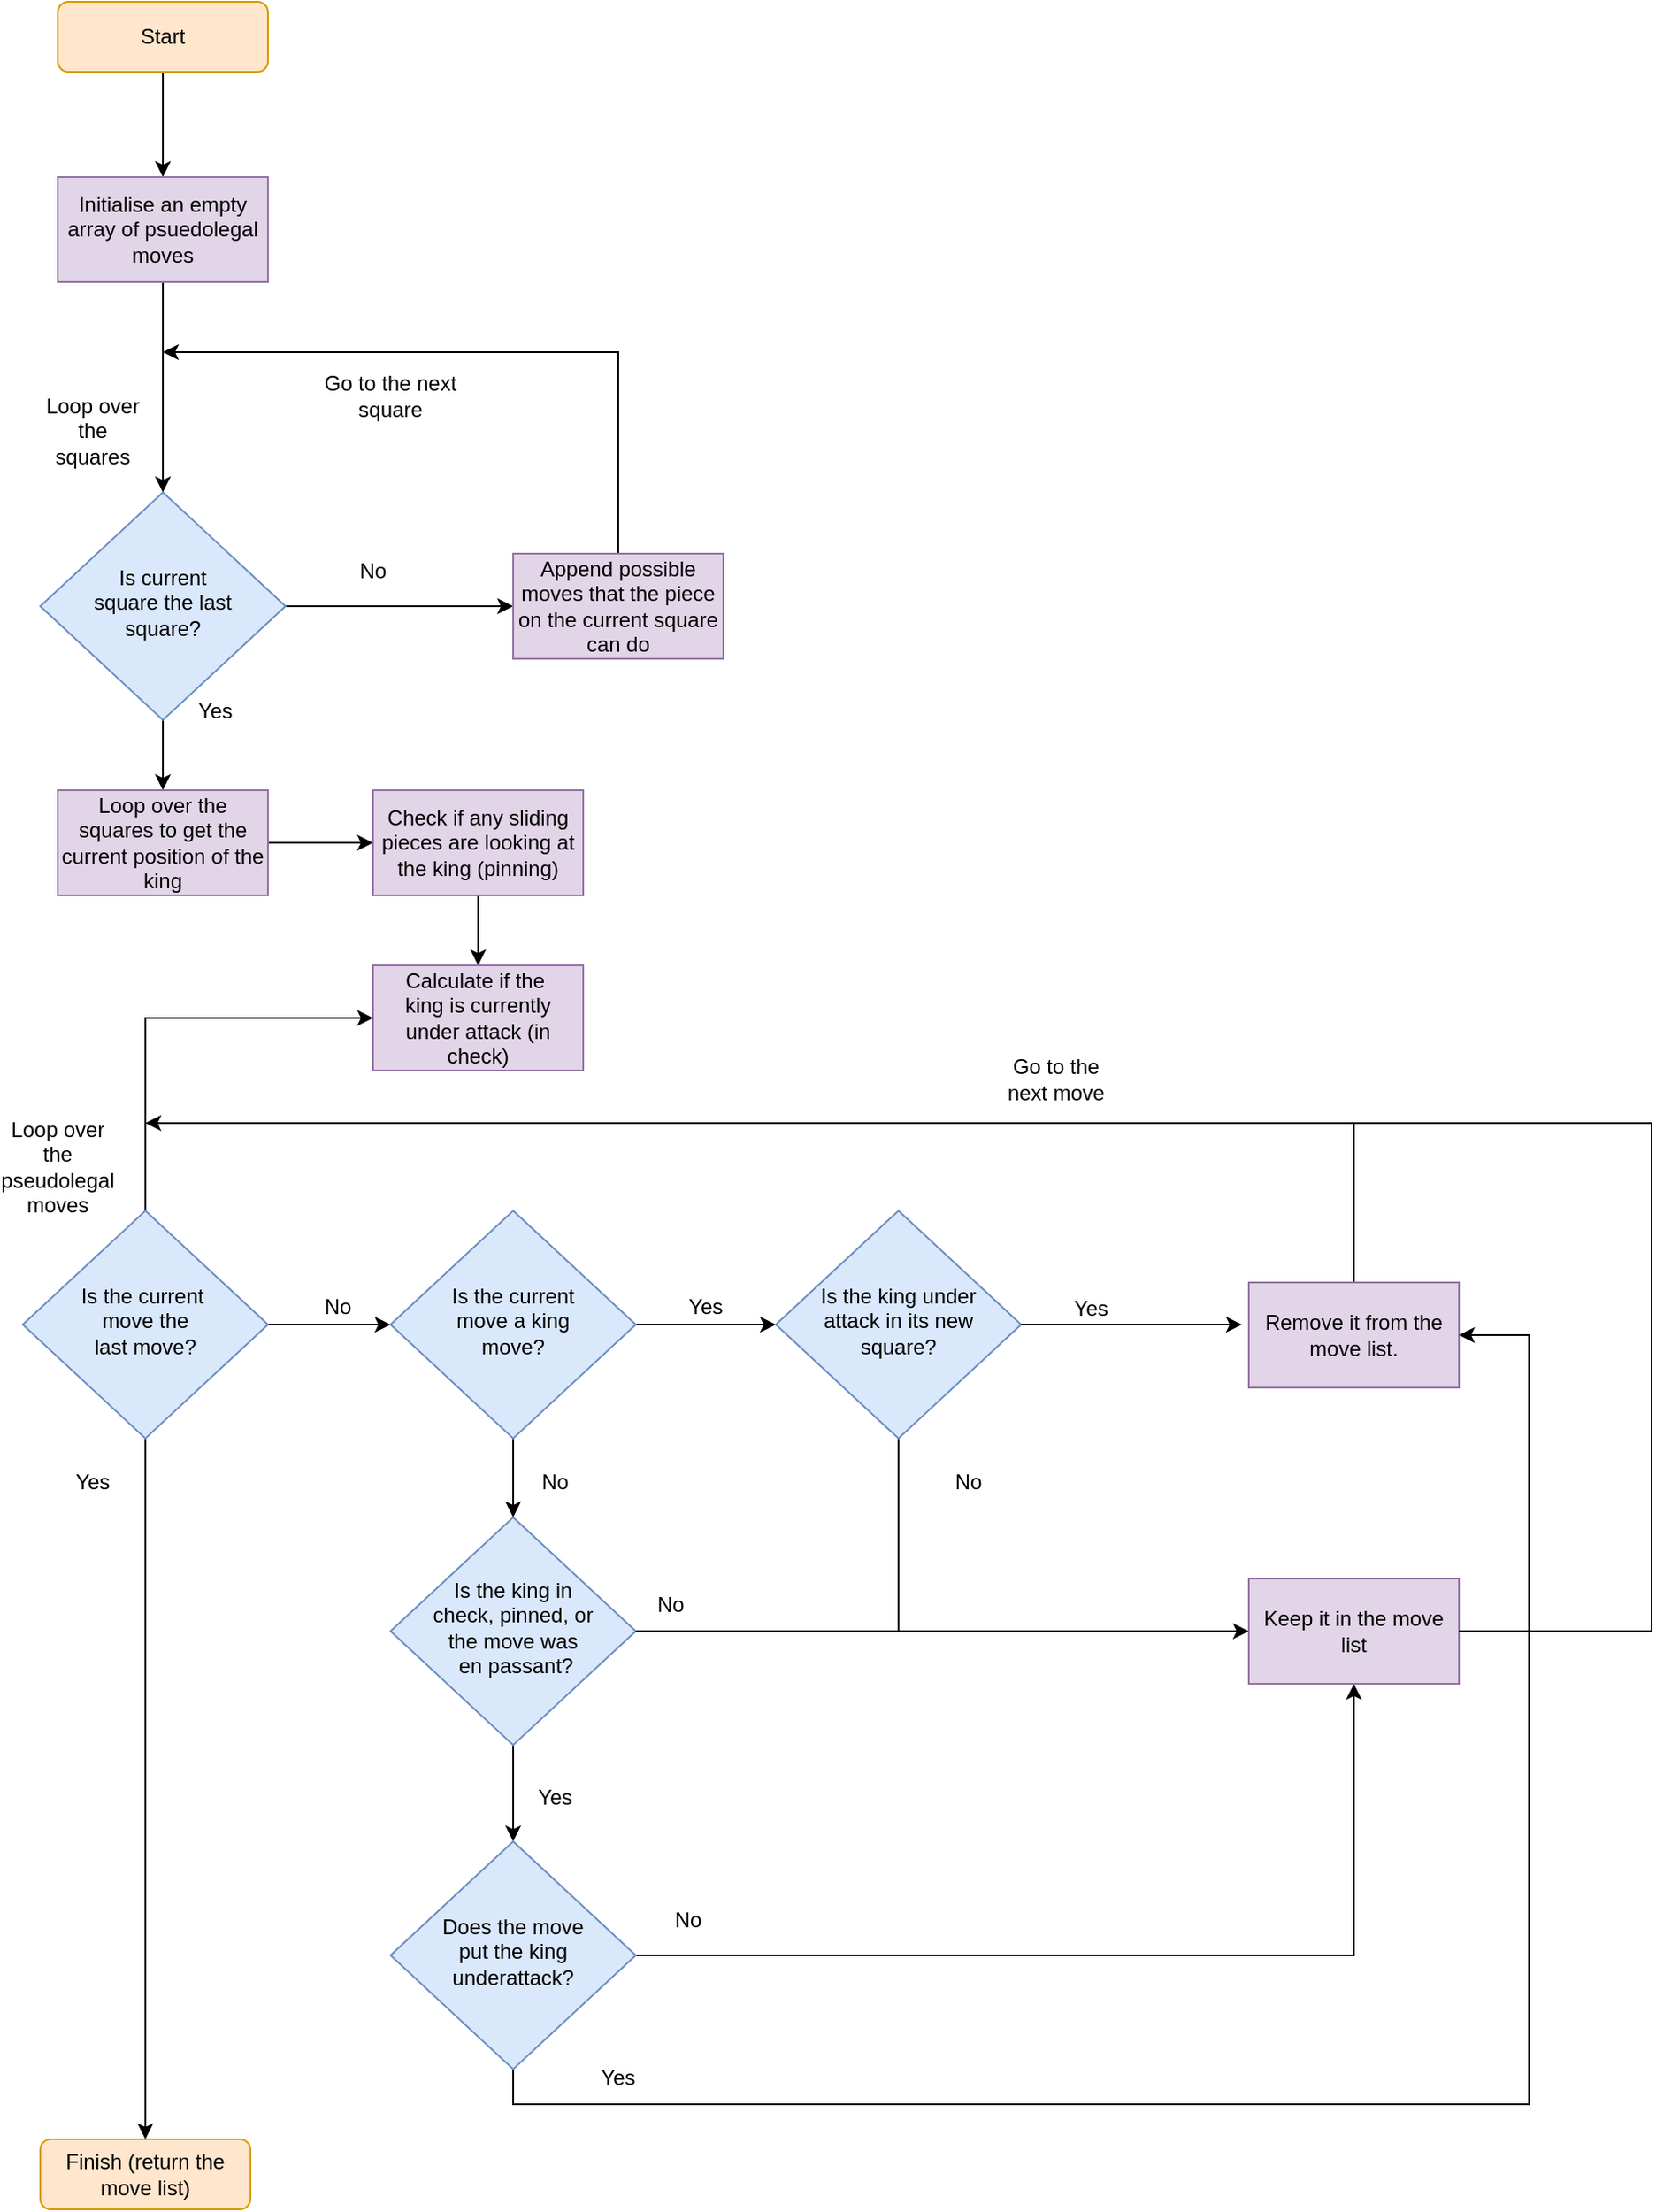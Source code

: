 <mxfile version="22.0.4" type="device">
  <diagram id="C5RBs43oDa-KdzZeNtuy" name="Page-1">
    <mxGraphModel dx="1434" dy="774" grid="1" gridSize="10" guides="1" tooltips="1" connect="1" arrows="1" fold="1" page="1" pageScale="1" pageWidth="827" pageHeight="1169" math="0" shadow="0">
      <root>
        <mxCell id="WIyWlLk6GJQsqaUBKTNV-0" />
        <mxCell id="WIyWlLk6GJQsqaUBKTNV-1" parent="WIyWlLk6GJQsqaUBKTNV-0" />
        <mxCell id="BqK-K7UJXPuj0kD6KoVM-7" style="edgeStyle=orthogonalEdgeStyle;rounded=0;orthogonalLoop=1;jettySize=auto;html=1;entryX=0.5;entryY=0;entryDx=0;entryDy=0;" edge="1" parent="WIyWlLk6GJQsqaUBKTNV-1" source="WIyWlLk6GJQsqaUBKTNV-3" target="BqK-K7UJXPuj0kD6KoVM-3">
          <mxGeometry relative="1" as="geometry" />
        </mxCell>
        <mxCell id="WIyWlLk6GJQsqaUBKTNV-3" value="Start" style="rounded=1;whiteSpace=wrap;html=1;fontSize=12;glass=0;strokeWidth=1;shadow=0;fillColor=#ffe6cc;strokeColor=#d79b00;" parent="WIyWlLk6GJQsqaUBKTNV-1" vertex="1">
          <mxGeometry x="160" y="20" width="120" height="40" as="geometry" />
        </mxCell>
        <mxCell id="BqK-K7UJXPuj0kD6KoVM-8" style="edgeStyle=orthogonalEdgeStyle;rounded=0;orthogonalLoop=1;jettySize=auto;html=1;entryX=0;entryY=0.5;entryDx=0;entryDy=0;" edge="1" parent="WIyWlLk6GJQsqaUBKTNV-1" source="WIyWlLk6GJQsqaUBKTNV-6" target="BqK-K7UJXPuj0kD6KoVM-2">
          <mxGeometry relative="1" as="geometry" />
        </mxCell>
        <mxCell id="BqK-K7UJXPuj0kD6KoVM-16" style="edgeStyle=orthogonalEdgeStyle;rounded=0;orthogonalLoop=1;jettySize=auto;html=1;entryX=0.5;entryY=0;entryDx=0;entryDy=0;" edge="1" parent="WIyWlLk6GJQsqaUBKTNV-1" source="WIyWlLk6GJQsqaUBKTNV-6" target="BqK-K7UJXPuj0kD6KoVM-15">
          <mxGeometry relative="1" as="geometry" />
        </mxCell>
        <mxCell id="WIyWlLk6GJQsqaUBKTNV-6" value="&lt;div&gt;Is current&lt;/div&gt;&lt;div&gt;square the last&lt;/div&gt;&lt;div&gt;square?&lt;/div&gt;" style="rhombus;whiteSpace=wrap;html=1;shadow=0;fontFamily=Helvetica;fontSize=12;align=center;strokeWidth=1;spacing=6;spacingTop=-4;fillColor=#dae8fc;strokeColor=#6c8ebf;" parent="WIyWlLk6GJQsqaUBKTNV-1" vertex="1">
          <mxGeometry x="150" y="300" width="140" height="130" as="geometry" />
        </mxCell>
        <mxCell id="BqK-K7UJXPuj0kD6KoVM-12" style="edgeStyle=orthogonalEdgeStyle;rounded=0;orthogonalLoop=1;jettySize=auto;html=1;exitX=0.5;exitY=0;exitDx=0;exitDy=0;" edge="1" parent="WIyWlLk6GJQsqaUBKTNV-1" source="BqK-K7UJXPuj0kD6KoVM-2">
          <mxGeometry relative="1" as="geometry">
            <mxPoint x="220" y="220" as="targetPoint" />
            <mxPoint x="480" y="315" as="sourcePoint" />
            <Array as="points">
              <mxPoint x="480" y="220" />
            </Array>
          </mxGeometry>
        </mxCell>
        <mxCell id="BqK-K7UJXPuj0kD6KoVM-2" value="Append possible moves that the piece on the current square can do" style="rounded=0;whiteSpace=wrap;html=1;fillColor=#e1d5e7;strokeColor=#9673a6;" vertex="1" parent="WIyWlLk6GJQsqaUBKTNV-1">
          <mxGeometry x="420" y="335" width="120" height="60" as="geometry" />
        </mxCell>
        <mxCell id="BqK-K7UJXPuj0kD6KoVM-6" style="edgeStyle=orthogonalEdgeStyle;rounded=0;orthogonalLoop=1;jettySize=auto;html=1;entryX=0.5;entryY=0;entryDx=0;entryDy=0;" edge="1" parent="WIyWlLk6GJQsqaUBKTNV-1" source="BqK-K7UJXPuj0kD6KoVM-3" target="WIyWlLk6GJQsqaUBKTNV-6">
          <mxGeometry relative="1" as="geometry" />
        </mxCell>
        <mxCell id="BqK-K7UJXPuj0kD6KoVM-3" value="Initialise an empty array of psuedolegal moves" style="rounded=0;whiteSpace=wrap;html=1;fillColor=#e1d5e7;strokeColor=#9673a6;" vertex="1" parent="WIyWlLk6GJQsqaUBKTNV-1">
          <mxGeometry x="160" y="120" width="120" height="60" as="geometry" />
        </mxCell>
        <mxCell id="BqK-K7UJXPuj0kD6KoVM-9" value="No" style="text;html=1;strokeColor=none;fillColor=none;align=center;verticalAlign=middle;whiteSpace=wrap;rounded=0;" vertex="1" parent="WIyWlLk6GJQsqaUBKTNV-1">
          <mxGeometry x="310" y="330" width="60" height="30" as="geometry" />
        </mxCell>
        <mxCell id="BqK-K7UJXPuj0kD6KoVM-13" value="Go to the next square" style="text;html=1;strokeColor=none;fillColor=none;align=center;verticalAlign=middle;whiteSpace=wrap;rounded=0;" vertex="1" parent="WIyWlLk6GJQsqaUBKTNV-1">
          <mxGeometry x="310" y="230" width="80" height="30" as="geometry" />
        </mxCell>
        <mxCell id="BqK-K7UJXPuj0kD6KoVM-35" style="edgeStyle=orthogonalEdgeStyle;rounded=0;orthogonalLoop=1;jettySize=auto;html=1;entryX=0;entryY=0.5;entryDx=0;entryDy=0;" edge="1" parent="WIyWlLk6GJQsqaUBKTNV-1" source="BqK-K7UJXPuj0kD6KoVM-15" target="BqK-K7UJXPuj0kD6KoVM-18">
          <mxGeometry relative="1" as="geometry" />
        </mxCell>
        <mxCell id="BqK-K7UJXPuj0kD6KoVM-15" value="Loop over the squares to get the current position of the king" style="rounded=0;whiteSpace=wrap;html=1;fillColor=#e1d5e7;strokeColor=#9673a6;" vertex="1" parent="WIyWlLk6GJQsqaUBKTNV-1">
          <mxGeometry x="160" y="470" width="120" height="60" as="geometry" />
        </mxCell>
        <mxCell id="BqK-K7UJXPuj0kD6KoVM-17" value="Yes" style="text;html=1;strokeColor=none;fillColor=none;align=center;verticalAlign=middle;whiteSpace=wrap;rounded=0;" vertex="1" parent="WIyWlLk6GJQsqaUBKTNV-1">
          <mxGeometry x="220" y="410" width="60" height="30" as="geometry" />
        </mxCell>
        <mxCell id="BqK-K7UJXPuj0kD6KoVM-36" style="edgeStyle=orthogonalEdgeStyle;rounded=0;orthogonalLoop=1;jettySize=auto;html=1;entryX=0.5;entryY=0;entryDx=0;entryDy=0;" edge="1" parent="WIyWlLk6GJQsqaUBKTNV-1" source="BqK-K7UJXPuj0kD6KoVM-18" target="BqK-K7UJXPuj0kD6KoVM-20">
          <mxGeometry relative="1" as="geometry" />
        </mxCell>
        <mxCell id="BqK-K7UJXPuj0kD6KoVM-18" value="Check if any sliding pieces are looking at the king (pinning)" style="rounded=0;whiteSpace=wrap;html=1;fillColor=#e1d5e7;strokeColor=#9673a6;" vertex="1" parent="WIyWlLk6GJQsqaUBKTNV-1">
          <mxGeometry x="340" y="470" width="120" height="60" as="geometry" />
        </mxCell>
        <mxCell id="BqK-K7UJXPuj0kD6KoVM-20" value="&lt;div&gt;Calculate if the&amp;nbsp;&lt;/div&gt;&lt;div&gt;king is currently&lt;/div&gt;&lt;div&gt;under attack (in check)&lt;br&gt;&lt;/div&gt;" style="rounded=0;whiteSpace=wrap;html=1;fillColor=#e1d5e7;strokeColor=#9673a6;" vertex="1" parent="WIyWlLk6GJQsqaUBKTNV-1">
          <mxGeometry x="340" y="570" width="120" height="60" as="geometry" />
        </mxCell>
        <mxCell id="BqK-K7UJXPuj0kD6KoVM-30" style="edgeStyle=orthogonalEdgeStyle;rounded=0;orthogonalLoop=1;jettySize=auto;html=1;entryX=0.5;entryY=0;entryDx=0;entryDy=0;" edge="1" parent="WIyWlLk6GJQsqaUBKTNV-1" source="BqK-K7UJXPuj0kD6KoVM-23" target="BqK-K7UJXPuj0kD6KoVM-29">
          <mxGeometry relative="1" as="geometry" />
        </mxCell>
        <mxCell id="BqK-K7UJXPuj0kD6KoVM-33" style="edgeStyle=orthogonalEdgeStyle;rounded=0;orthogonalLoop=1;jettySize=auto;html=1;entryX=0;entryY=0.5;entryDx=0;entryDy=0;" edge="1" parent="WIyWlLk6GJQsqaUBKTNV-1" source="BqK-K7UJXPuj0kD6KoVM-23" target="BqK-K7UJXPuj0kD6KoVM-32">
          <mxGeometry relative="1" as="geometry" />
        </mxCell>
        <mxCell id="BqK-K7UJXPuj0kD6KoVM-40" style="edgeStyle=orthogonalEdgeStyle;rounded=0;orthogonalLoop=1;jettySize=auto;html=1;entryX=0;entryY=0.5;entryDx=0;entryDy=0;" edge="1" parent="WIyWlLk6GJQsqaUBKTNV-1" source="BqK-K7UJXPuj0kD6KoVM-23" target="BqK-K7UJXPuj0kD6KoVM-20">
          <mxGeometry relative="1" as="geometry">
            <mxPoint x="260" y="580" as="targetPoint" />
            <Array as="points">
              <mxPoint x="210" y="600" />
            </Array>
          </mxGeometry>
        </mxCell>
        <mxCell id="BqK-K7UJXPuj0kD6KoVM-23" value="&lt;div&gt;Is the current&amp;nbsp;&lt;/div&gt;&lt;div&gt;move the&lt;/div&gt;&lt;div&gt;last move?&lt;/div&gt;" style="rhombus;whiteSpace=wrap;html=1;shadow=0;fontFamily=Helvetica;fontSize=12;align=center;strokeWidth=1;spacing=6;spacingTop=-4;fillColor=#dae8fc;strokeColor=#6c8ebf;" vertex="1" parent="WIyWlLk6GJQsqaUBKTNV-1">
          <mxGeometry x="140" y="710" width="140" height="130" as="geometry" />
        </mxCell>
        <mxCell id="BqK-K7UJXPuj0kD6KoVM-24" value="Loop over the squares" style="text;html=1;strokeColor=none;fillColor=none;align=center;verticalAlign=middle;whiteSpace=wrap;rounded=0;" vertex="1" parent="WIyWlLk6GJQsqaUBKTNV-1">
          <mxGeometry x="150" y="250" width="60" height="30" as="geometry" />
        </mxCell>
        <mxCell id="BqK-K7UJXPuj0kD6KoVM-25" value="Loop over the pseudolegal moves" style="text;html=1;strokeColor=none;fillColor=none;align=center;verticalAlign=middle;whiteSpace=wrap;rounded=0;" vertex="1" parent="WIyWlLk6GJQsqaUBKTNV-1">
          <mxGeometry x="130" y="670" width="60" height="30" as="geometry" />
        </mxCell>
        <mxCell id="BqK-K7UJXPuj0kD6KoVM-29" value="Finish (return the move list)" style="rounded=1;whiteSpace=wrap;html=1;fontSize=12;glass=0;strokeWidth=1;shadow=0;fillColor=#ffe6cc;strokeColor=#d79b00;" vertex="1" parent="WIyWlLk6GJQsqaUBKTNV-1">
          <mxGeometry x="150" y="1240" width="120" height="40" as="geometry" />
        </mxCell>
        <mxCell id="BqK-K7UJXPuj0kD6KoVM-31" value="Yes" style="text;html=1;strokeColor=none;fillColor=none;align=center;verticalAlign=middle;whiteSpace=wrap;rounded=0;" vertex="1" parent="WIyWlLk6GJQsqaUBKTNV-1">
          <mxGeometry x="150" y="850" width="60" height="30" as="geometry" />
        </mxCell>
        <mxCell id="BqK-K7UJXPuj0kD6KoVM-43" style="edgeStyle=orthogonalEdgeStyle;rounded=0;orthogonalLoop=1;jettySize=auto;html=1;entryX=0;entryY=0.5;entryDx=0;entryDy=0;" edge="1" parent="WIyWlLk6GJQsqaUBKTNV-1" source="BqK-K7UJXPuj0kD6KoVM-32" target="BqK-K7UJXPuj0kD6KoVM-42">
          <mxGeometry relative="1" as="geometry" />
        </mxCell>
        <mxCell id="BqK-K7UJXPuj0kD6KoVM-53" style="edgeStyle=orthogonalEdgeStyle;rounded=0;orthogonalLoop=1;jettySize=auto;html=1;entryX=0.5;entryY=0;entryDx=0;entryDy=0;" edge="1" parent="WIyWlLk6GJQsqaUBKTNV-1" source="BqK-K7UJXPuj0kD6KoVM-32" target="BqK-K7UJXPuj0kD6KoVM-47">
          <mxGeometry relative="1" as="geometry" />
        </mxCell>
        <mxCell id="BqK-K7UJXPuj0kD6KoVM-32" value="&lt;div&gt;Is the current&lt;/div&gt;&lt;div&gt;move a king&lt;/div&gt;&lt;div&gt;move?&lt;/div&gt;" style="rhombus;whiteSpace=wrap;html=1;shadow=0;fontFamily=Helvetica;fontSize=12;align=center;strokeWidth=1;spacing=6;spacingTop=-4;fillColor=#dae8fc;strokeColor=#6c8ebf;" vertex="1" parent="WIyWlLk6GJQsqaUBKTNV-1">
          <mxGeometry x="350" y="710" width="140" height="130" as="geometry" />
        </mxCell>
        <mxCell id="BqK-K7UJXPuj0kD6KoVM-34" value="No" style="text;html=1;strokeColor=none;fillColor=none;align=center;verticalAlign=middle;whiteSpace=wrap;rounded=0;" vertex="1" parent="WIyWlLk6GJQsqaUBKTNV-1">
          <mxGeometry x="414" y="850" width="60" height="30" as="geometry" />
        </mxCell>
        <mxCell id="BqK-K7UJXPuj0kD6KoVM-62" style="edgeStyle=orthogonalEdgeStyle;rounded=0;orthogonalLoop=1;jettySize=auto;html=1;entryX=0;entryY=0.5;entryDx=0;entryDy=0;" edge="1" parent="WIyWlLk6GJQsqaUBKTNV-1" source="BqK-K7UJXPuj0kD6KoVM-42" target="BqK-K7UJXPuj0kD6KoVM-60">
          <mxGeometry relative="1" as="geometry">
            <mxPoint x="640" y="960" as="targetPoint" />
            <Array as="points">
              <mxPoint x="640" y="950" />
            </Array>
          </mxGeometry>
        </mxCell>
        <mxCell id="BqK-K7UJXPuj0kD6KoVM-42" value="&lt;div&gt;Is the king under&lt;/div&gt;&lt;div&gt;attack in its new square?&lt;/div&gt;" style="rhombus;whiteSpace=wrap;html=1;shadow=0;fontFamily=Helvetica;fontSize=12;align=center;strokeWidth=1;spacing=6;spacingTop=-4;fillColor=#dae8fc;strokeColor=#6c8ebf;" vertex="1" parent="WIyWlLk6GJQsqaUBKTNV-1">
          <mxGeometry x="570" y="710" width="140" height="130" as="geometry" />
        </mxCell>
        <mxCell id="BqK-K7UJXPuj0kD6KoVM-72" style="edgeStyle=orthogonalEdgeStyle;rounded=0;orthogonalLoop=1;jettySize=auto;html=1;" edge="1" parent="WIyWlLk6GJQsqaUBKTNV-1" source="BqK-K7UJXPuj0kD6KoVM-44">
          <mxGeometry relative="1" as="geometry">
            <mxPoint x="210" y="660" as="targetPoint" />
            <Array as="points">
              <mxPoint x="900" y="660" />
            </Array>
          </mxGeometry>
        </mxCell>
        <mxCell id="BqK-K7UJXPuj0kD6KoVM-44" value="Remove it from the move list." style="rounded=0;whiteSpace=wrap;html=1;fillColor=#e1d5e7;strokeColor=#9673a6;" vertex="1" parent="WIyWlLk6GJQsqaUBKTNV-1">
          <mxGeometry x="840" y="751" width="120" height="60" as="geometry" />
        </mxCell>
        <mxCell id="BqK-K7UJXPuj0kD6KoVM-57" style="edgeStyle=orthogonalEdgeStyle;rounded=0;orthogonalLoop=1;jettySize=auto;html=1;entryX=0.5;entryY=0;entryDx=0;entryDy=0;" edge="1" parent="WIyWlLk6GJQsqaUBKTNV-1" source="BqK-K7UJXPuj0kD6KoVM-47" target="BqK-K7UJXPuj0kD6KoVM-48">
          <mxGeometry relative="1" as="geometry" />
        </mxCell>
        <mxCell id="BqK-K7UJXPuj0kD6KoVM-47" value="&lt;div&gt;Is the king in&lt;/div&gt;&lt;div&gt;check, pinned, or&lt;/div&gt;&lt;div&gt;the move was&lt;/div&gt;&lt;div&gt;&amp;nbsp;en passant?&lt;/div&gt;" style="rhombus;whiteSpace=wrap;html=1;shadow=0;fontFamily=Helvetica;fontSize=12;align=center;strokeWidth=1;spacing=6;spacingTop=-4;fillColor=#dae8fc;strokeColor=#6c8ebf;" vertex="1" parent="WIyWlLk6GJQsqaUBKTNV-1">
          <mxGeometry x="350" y="885" width="140" height="130" as="geometry" />
        </mxCell>
        <mxCell id="BqK-K7UJXPuj0kD6KoVM-66" style="edgeStyle=orthogonalEdgeStyle;rounded=0;orthogonalLoop=1;jettySize=auto;html=1;entryX=0.5;entryY=1;entryDx=0;entryDy=0;" edge="1" parent="WIyWlLk6GJQsqaUBKTNV-1" source="BqK-K7UJXPuj0kD6KoVM-48" target="BqK-K7UJXPuj0kD6KoVM-60">
          <mxGeometry relative="1" as="geometry" />
        </mxCell>
        <mxCell id="BqK-K7UJXPuj0kD6KoVM-69" style="edgeStyle=orthogonalEdgeStyle;rounded=0;orthogonalLoop=1;jettySize=auto;html=1;entryX=1;entryY=0.5;entryDx=0;entryDy=0;" edge="1" parent="WIyWlLk6GJQsqaUBKTNV-1" source="BqK-K7UJXPuj0kD6KoVM-48" target="BqK-K7UJXPuj0kD6KoVM-44">
          <mxGeometry relative="1" as="geometry">
            <Array as="points">
              <mxPoint x="420" y="1220" />
              <mxPoint x="1000" y="1220" />
              <mxPoint x="1000" y="781" />
            </Array>
          </mxGeometry>
        </mxCell>
        <mxCell id="BqK-K7UJXPuj0kD6KoVM-48" value="&lt;div&gt;Does the move&lt;/div&gt;&lt;div&gt;put the king&lt;/div&gt;&lt;div&gt;underattack?&lt;/div&gt;" style="rhombus;whiteSpace=wrap;html=1;shadow=0;fontFamily=Helvetica;fontSize=12;align=center;strokeWidth=1;spacing=6;spacingTop=-4;fillColor=#dae8fc;strokeColor=#6c8ebf;" vertex="1" parent="WIyWlLk6GJQsqaUBKTNV-1">
          <mxGeometry x="350" y="1070" width="140" height="130" as="geometry" />
        </mxCell>
        <mxCell id="BqK-K7UJXPuj0kD6KoVM-51" value="No" style="text;html=1;strokeColor=none;fillColor=none;align=center;verticalAlign=middle;whiteSpace=wrap;rounded=0;" vertex="1" parent="WIyWlLk6GJQsqaUBKTNV-1">
          <mxGeometry x="490" y="1100" width="60" height="30" as="geometry" />
        </mxCell>
        <mxCell id="BqK-K7UJXPuj0kD6KoVM-52" value="Yes" style="text;html=1;strokeColor=none;fillColor=none;align=center;verticalAlign=middle;whiteSpace=wrap;rounded=0;" vertex="1" parent="WIyWlLk6GJQsqaUBKTNV-1">
          <mxGeometry x="450" y="1190" width="60" height="30" as="geometry" />
        </mxCell>
        <mxCell id="BqK-K7UJXPuj0kD6KoVM-54" value="No" style="text;html=1;strokeColor=none;fillColor=none;align=center;verticalAlign=middle;whiteSpace=wrap;rounded=0;" vertex="1" parent="WIyWlLk6GJQsqaUBKTNV-1">
          <mxGeometry x="290" y="750" width="60" height="30" as="geometry" />
        </mxCell>
        <mxCell id="BqK-K7UJXPuj0kD6KoVM-56" value="Yes" style="text;html=1;strokeColor=none;fillColor=none;align=center;verticalAlign=middle;whiteSpace=wrap;rounded=0;" vertex="1" parent="WIyWlLk6GJQsqaUBKTNV-1">
          <mxGeometry x="414" y="1030" width="60" height="30" as="geometry" />
        </mxCell>
        <mxCell id="BqK-K7UJXPuj0kD6KoVM-58" value="Yes" style="text;html=1;strokeColor=none;fillColor=none;align=center;verticalAlign=middle;whiteSpace=wrap;rounded=0;" vertex="1" parent="WIyWlLk6GJQsqaUBKTNV-1">
          <mxGeometry x="720" y="751" width="60" height="30" as="geometry" />
        </mxCell>
        <mxCell id="BqK-K7UJXPuj0kD6KoVM-60" value="Keep it in the move list" style="rounded=0;whiteSpace=wrap;html=1;fillColor=#e1d5e7;strokeColor=#9673a6;" vertex="1" parent="WIyWlLk6GJQsqaUBKTNV-1">
          <mxGeometry x="840" y="920" width="120" height="60" as="geometry" />
        </mxCell>
        <mxCell id="BqK-K7UJXPuj0kD6KoVM-64" value="" style="endArrow=none;html=1;rounded=0;exitX=1;exitY=0.5;exitDx=0;exitDy=0;" edge="1" parent="WIyWlLk6GJQsqaUBKTNV-1" source="BqK-K7UJXPuj0kD6KoVM-47">
          <mxGeometry width="50" height="50" relative="1" as="geometry">
            <mxPoint x="380" y="890" as="sourcePoint" />
            <mxPoint x="640" y="950" as="targetPoint" />
          </mxGeometry>
        </mxCell>
        <mxCell id="BqK-K7UJXPuj0kD6KoVM-65" value="No" style="text;html=1;strokeColor=none;fillColor=none;align=center;verticalAlign=middle;whiteSpace=wrap;rounded=0;" vertex="1" parent="WIyWlLk6GJQsqaUBKTNV-1">
          <mxGeometry x="480" y="920" width="60" height="30" as="geometry" />
        </mxCell>
        <mxCell id="BqK-K7UJXPuj0kD6KoVM-68" value="No" style="text;html=1;strokeColor=none;fillColor=none;align=center;verticalAlign=middle;whiteSpace=wrap;rounded=0;" vertex="1" parent="WIyWlLk6GJQsqaUBKTNV-1">
          <mxGeometry x="650" y="850" width="60" height="30" as="geometry" />
        </mxCell>
        <mxCell id="BqK-K7UJXPuj0kD6KoVM-70" value="Yes" style="text;html=1;strokeColor=none;fillColor=none;align=center;verticalAlign=middle;whiteSpace=wrap;rounded=0;" vertex="1" parent="WIyWlLk6GJQsqaUBKTNV-1">
          <mxGeometry x="500" y="750" width="60" height="30" as="geometry" />
        </mxCell>
        <mxCell id="BqK-K7UJXPuj0kD6KoVM-71" style="edgeStyle=orthogonalEdgeStyle;rounded=0;orthogonalLoop=1;jettySize=auto;html=1;entryX=-0.033;entryY=0.4;entryDx=0;entryDy=0;entryPerimeter=0;" edge="1" parent="WIyWlLk6GJQsqaUBKTNV-1" source="BqK-K7UJXPuj0kD6KoVM-42" target="BqK-K7UJXPuj0kD6KoVM-44">
          <mxGeometry relative="1" as="geometry" />
        </mxCell>
        <mxCell id="BqK-K7UJXPuj0kD6KoVM-74" value="" style="endArrow=none;html=1;rounded=0;exitX=1;exitY=0.5;exitDx=0;exitDy=0;" edge="1" parent="WIyWlLk6GJQsqaUBKTNV-1" source="BqK-K7UJXPuj0kD6KoVM-60">
          <mxGeometry width="50" height="50" relative="1" as="geometry">
            <mxPoint x="550" y="890" as="sourcePoint" />
            <mxPoint x="900" y="660" as="targetPoint" />
            <Array as="points">
              <mxPoint x="1070" y="950" />
              <mxPoint x="1070" y="660" />
            </Array>
          </mxGeometry>
        </mxCell>
        <mxCell id="BqK-K7UJXPuj0kD6KoVM-75" value="Go to the next move" style="text;html=1;strokeColor=none;fillColor=none;align=center;verticalAlign=middle;whiteSpace=wrap;rounded=0;" vertex="1" parent="WIyWlLk6GJQsqaUBKTNV-1">
          <mxGeometry x="700" y="620" width="60" height="30" as="geometry" />
        </mxCell>
      </root>
    </mxGraphModel>
  </diagram>
</mxfile>
